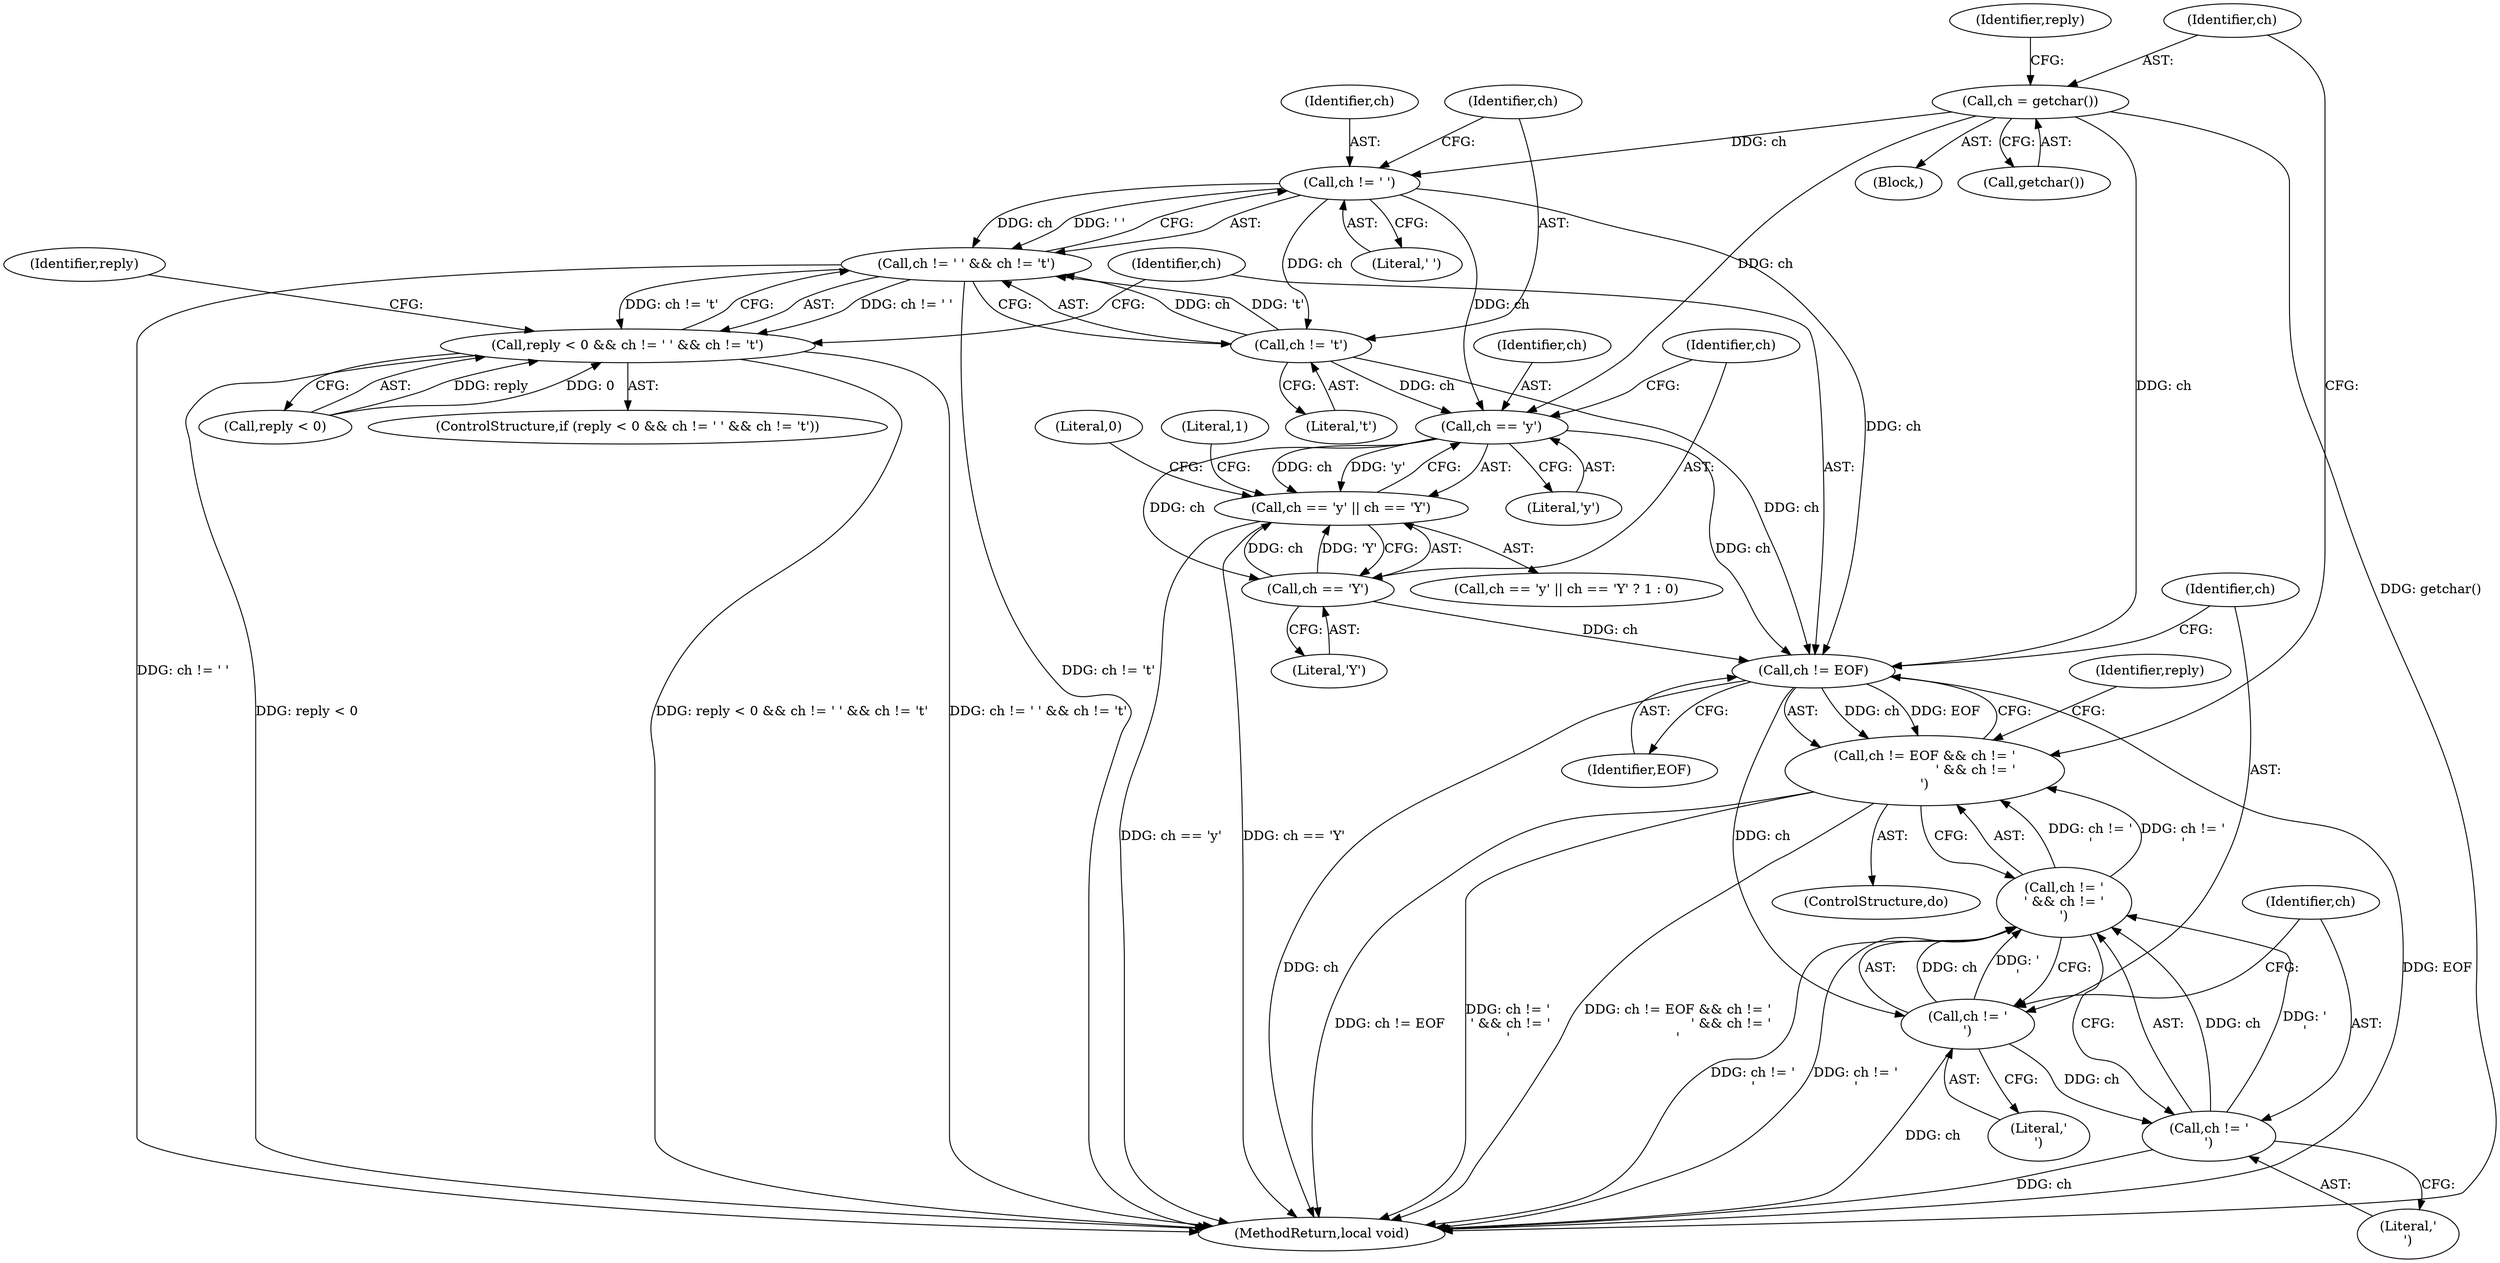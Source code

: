 digraph "0_pigz_fdad1406b3ec809f4954ff7cdf9e99eb18c2458f@API" {
"1001189" [label="(Call,ch = getchar())"];
"1001198" [label="(Call,ch != ' ')"];
"1001197" [label="(Call,ch != ' ' && ch != '\t')"];
"1001193" [label="(Call,reply < 0 && ch != ' ' && ch != '\t')"];
"1001201" [label="(Call,ch != '\t')"];
"1001208" [label="(Call,ch == 'y')"];
"1001207" [label="(Call,ch == 'y' || ch == 'Y')"];
"1001211" [label="(Call,ch == 'Y')"];
"1001217" [label="(Call,ch != EOF)"];
"1001216" [label="(Call,ch != EOF && ch != '\n' && ch != '\r')"];
"1001221" [label="(Call,ch != '\n')"];
"1001220" [label="(Call,ch != '\n' && ch != '\r')"];
"1001224" [label="(Call,ch != '\r')"];
"1001213" [label="(Literal,'Y')"];
"1001206" [label="(Call,ch == 'y' || ch == 'Y' ? 1 : 0)"];
"1001207" [label="(Call,ch == 'y' || ch == 'Y')"];
"1001208" [label="(Call,ch == 'y')"];
"1001217" [label="(Call,ch != EOF)"];
"1001194" [label="(Call,reply < 0)"];
"1001199" [label="(Identifier,ch)"];
"1001190" [label="(Identifier,ch)"];
"1001226" [label="(Literal,'\r')"];
"1001188" [label="(Block,)"];
"1001198" [label="(Call,ch != ' ')"];
"1001221" [label="(Call,ch != '\n')"];
"1001225" [label="(Identifier,ch)"];
"1001222" [label="(Identifier,ch)"];
"1001202" [label="(Identifier,ch)"];
"1001210" [label="(Literal,'y')"];
"1001214" [label="(Literal,1)"];
"1001219" [label="(Identifier,EOF)"];
"1001223" [label="(Literal,'\n')"];
"1001212" [label="(Identifier,ch)"];
"1001191" [label="(Call,getchar())"];
"1001197" [label="(Call,ch != ' ' && ch != '\t')"];
"1001438" [label="(MethodReturn,local void)"];
"1001209" [label="(Identifier,ch)"];
"1001193" [label="(Call,reply < 0 && ch != ' ' && ch != '\t')"];
"1001205" [label="(Identifier,reply)"];
"1001218" [label="(Identifier,ch)"];
"1001203" [label="(Literal,'\t')"];
"1001200" [label="(Literal,' ')"];
"1001229" [label="(Identifier,reply)"];
"1001224" [label="(Call,ch != '\r')"];
"1001189" [label="(Call,ch = getchar())"];
"1001211" [label="(Call,ch == 'Y')"];
"1001216" [label="(Call,ch != EOF && ch != '\n' && ch != '\r')"];
"1001187" [label="(ControlStructure,do)"];
"1001201" [label="(Call,ch != '\t')"];
"1001220" [label="(Call,ch != '\n' && ch != '\r')"];
"1001195" [label="(Identifier,reply)"];
"1001215" [label="(Literal,0)"];
"1001192" [label="(ControlStructure,if (reply < 0 && ch != ' ' && ch != '\t'))"];
"1001189" -> "1001188"  [label="AST: "];
"1001189" -> "1001191"  [label="CFG: "];
"1001190" -> "1001189"  [label="AST: "];
"1001191" -> "1001189"  [label="AST: "];
"1001195" -> "1001189"  [label="CFG: "];
"1001189" -> "1001438"  [label="DDG: getchar()"];
"1001189" -> "1001198"  [label="DDG: ch"];
"1001189" -> "1001208"  [label="DDG: ch"];
"1001189" -> "1001217"  [label="DDG: ch"];
"1001198" -> "1001197"  [label="AST: "];
"1001198" -> "1001200"  [label="CFG: "];
"1001199" -> "1001198"  [label="AST: "];
"1001200" -> "1001198"  [label="AST: "];
"1001202" -> "1001198"  [label="CFG: "];
"1001197" -> "1001198"  [label="CFG: "];
"1001198" -> "1001197"  [label="DDG: ch"];
"1001198" -> "1001197"  [label="DDG: ' '"];
"1001198" -> "1001201"  [label="DDG: ch"];
"1001198" -> "1001208"  [label="DDG: ch"];
"1001198" -> "1001217"  [label="DDG: ch"];
"1001197" -> "1001193"  [label="AST: "];
"1001197" -> "1001201"  [label="CFG: "];
"1001201" -> "1001197"  [label="AST: "];
"1001193" -> "1001197"  [label="CFG: "];
"1001197" -> "1001438"  [label="DDG: ch != ' '"];
"1001197" -> "1001438"  [label="DDG: ch != '\t'"];
"1001197" -> "1001193"  [label="DDG: ch != ' '"];
"1001197" -> "1001193"  [label="DDG: ch != '\t'"];
"1001201" -> "1001197"  [label="DDG: ch"];
"1001201" -> "1001197"  [label="DDG: '\t'"];
"1001193" -> "1001192"  [label="AST: "];
"1001193" -> "1001194"  [label="CFG: "];
"1001194" -> "1001193"  [label="AST: "];
"1001218" -> "1001193"  [label="CFG: "];
"1001205" -> "1001193"  [label="CFG: "];
"1001193" -> "1001438"  [label="DDG: ch != ' ' && ch != '\t'"];
"1001193" -> "1001438"  [label="DDG: reply < 0"];
"1001193" -> "1001438"  [label="DDG: reply < 0 && ch != ' ' && ch != '\t'"];
"1001194" -> "1001193"  [label="DDG: reply"];
"1001194" -> "1001193"  [label="DDG: 0"];
"1001201" -> "1001203"  [label="CFG: "];
"1001202" -> "1001201"  [label="AST: "];
"1001203" -> "1001201"  [label="AST: "];
"1001201" -> "1001208"  [label="DDG: ch"];
"1001201" -> "1001217"  [label="DDG: ch"];
"1001208" -> "1001207"  [label="AST: "];
"1001208" -> "1001210"  [label="CFG: "];
"1001209" -> "1001208"  [label="AST: "];
"1001210" -> "1001208"  [label="AST: "];
"1001212" -> "1001208"  [label="CFG: "];
"1001207" -> "1001208"  [label="CFG: "];
"1001208" -> "1001207"  [label="DDG: ch"];
"1001208" -> "1001207"  [label="DDG: 'y'"];
"1001208" -> "1001211"  [label="DDG: ch"];
"1001208" -> "1001217"  [label="DDG: ch"];
"1001207" -> "1001206"  [label="AST: "];
"1001207" -> "1001211"  [label="CFG: "];
"1001211" -> "1001207"  [label="AST: "];
"1001214" -> "1001207"  [label="CFG: "];
"1001215" -> "1001207"  [label="CFG: "];
"1001207" -> "1001438"  [label="DDG: ch == 'y'"];
"1001207" -> "1001438"  [label="DDG: ch == 'Y'"];
"1001211" -> "1001207"  [label="DDG: ch"];
"1001211" -> "1001207"  [label="DDG: 'Y'"];
"1001211" -> "1001213"  [label="CFG: "];
"1001212" -> "1001211"  [label="AST: "];
"1001213" -> "1001211"  [label="AST: "];
"1001211" -> "1001217"  [label="DDG: ch"];
"1001217" -> "1001216"  [label="AST: "];
"1001217" -> "1001219"  [label="CFG: "];
"1001218" -> "1001217"  [label="AST: "];
"1001219" -> "1001217"  [label="AST: "];
"1001222" -> "1001217"  [label="CFG: "];
"1001216" -> "1001217"  [label="CFG: "];
"1001217" -> "1001438"  [label="DDG: ch"];
"1001217" -> "1001438"  [label="DDG: EOF"];
"1001217" -> "1001216"  [label="DDG: ch"];
"1001217" -> "1001216"  [label="DDG: EOF"];
"1001217" -> "1001221"  [label="DDG: ch"];
"1001216" -> "1001187"  [label="AST: "];
"1001216" -> "1001220"  [label="CFG: "];
"1001220" -> "1001216"  [label="AST: "];
"1001190" -> "1001216"  [label="CFG: "];
"1001229" -> "1001216"  [label="CFG: "];
"1001216" -> "1001438"  [label="DDG: ch != '\n' && ch != '\r'"];
"1001216" -> "1001438"  [label="DDG: ch != EOF && ch != '\n' && ch != '\r'"];
"1001216" -> "1001438"  [label="DDG: ch != EOF"];
"1001220" -> "1001216"  [label="DDG: ch != '\n'"];
"1001220" -> "1001216"  [label="DDG: ch != '\r'"];
"1001221" -> "1001220"  [label="AST: "];
"1001221" -> "1001223"  [label="CFG: "];
"1001222" -> "1001221"  [label="AST: "];
"1001223" -> "1001221"  [label="AST: "];
"1001225" -> "1001221"  [label="CFG: "];
"1001220" -> "1001221"  [label="CFG: "];
"1001221" -> "1001438"  [label="DDG: ch"];
"1001221" -> "1001220"  [label="DDG: ch"];
"1001221" -> "1001220"  [label="DDG: '\n'"];
"1001221" -> "1001224"  [label="DDG: ch"];
"1001220" -> "1001224"  [label="CFG: "];
"1001224" -> "1001220"  [label="AST: "];
"1001220" -> "1001438"  [label="DDG: ch != '\n'"];
"1001220" -> "1001438"  [label="DDG: ch != '\r'"];
"1001224" -> "1001220"  [label="DDG: ch"];
"1001224" -> "1001220"  [label="DDG: '\r'"];
"1001224" -> "1001226"  [label="CFG: "];
"1001225" -> "1001224"  [label="AST: "];
"1001226" -> "1001224"  [label="AST: "];
"1001224" -> "1001438"  [label="DDG: ch"];
}
